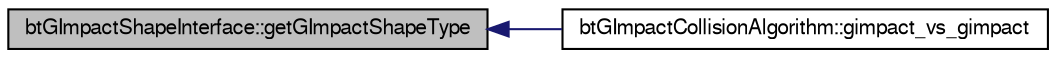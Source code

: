 digraph G
{
  bgcolor="transparent";
  edge [fontname="FreeSans",fontsize=10,labelfontname="FreeSans",labelfontsize=10];
  node [fontname="FreeSans",fontsize=10,shape=record];
  rankdir=LR;
  Node1 [label="btGImpactShapeInterface::getGImpactShapeType",height=0.2,width=0.4,color="black", fillcolor="grey75", style="filled" fontcolor="black"];
  Node1 -> Node2 [dir=back,color="midnightblue",fontsize=10,style="solid"];
  Node2 [label="btGImpactCollisionAlgorithm::gimpact_vs_gimpact",height=0.2,width=0.4,color="black",URL="$classbt_g_impact_collision_algorithm.html#2a6bd5ca4d26e3578d2613543e85429b",tooltip="Collides two gimpact shapes."];
}
